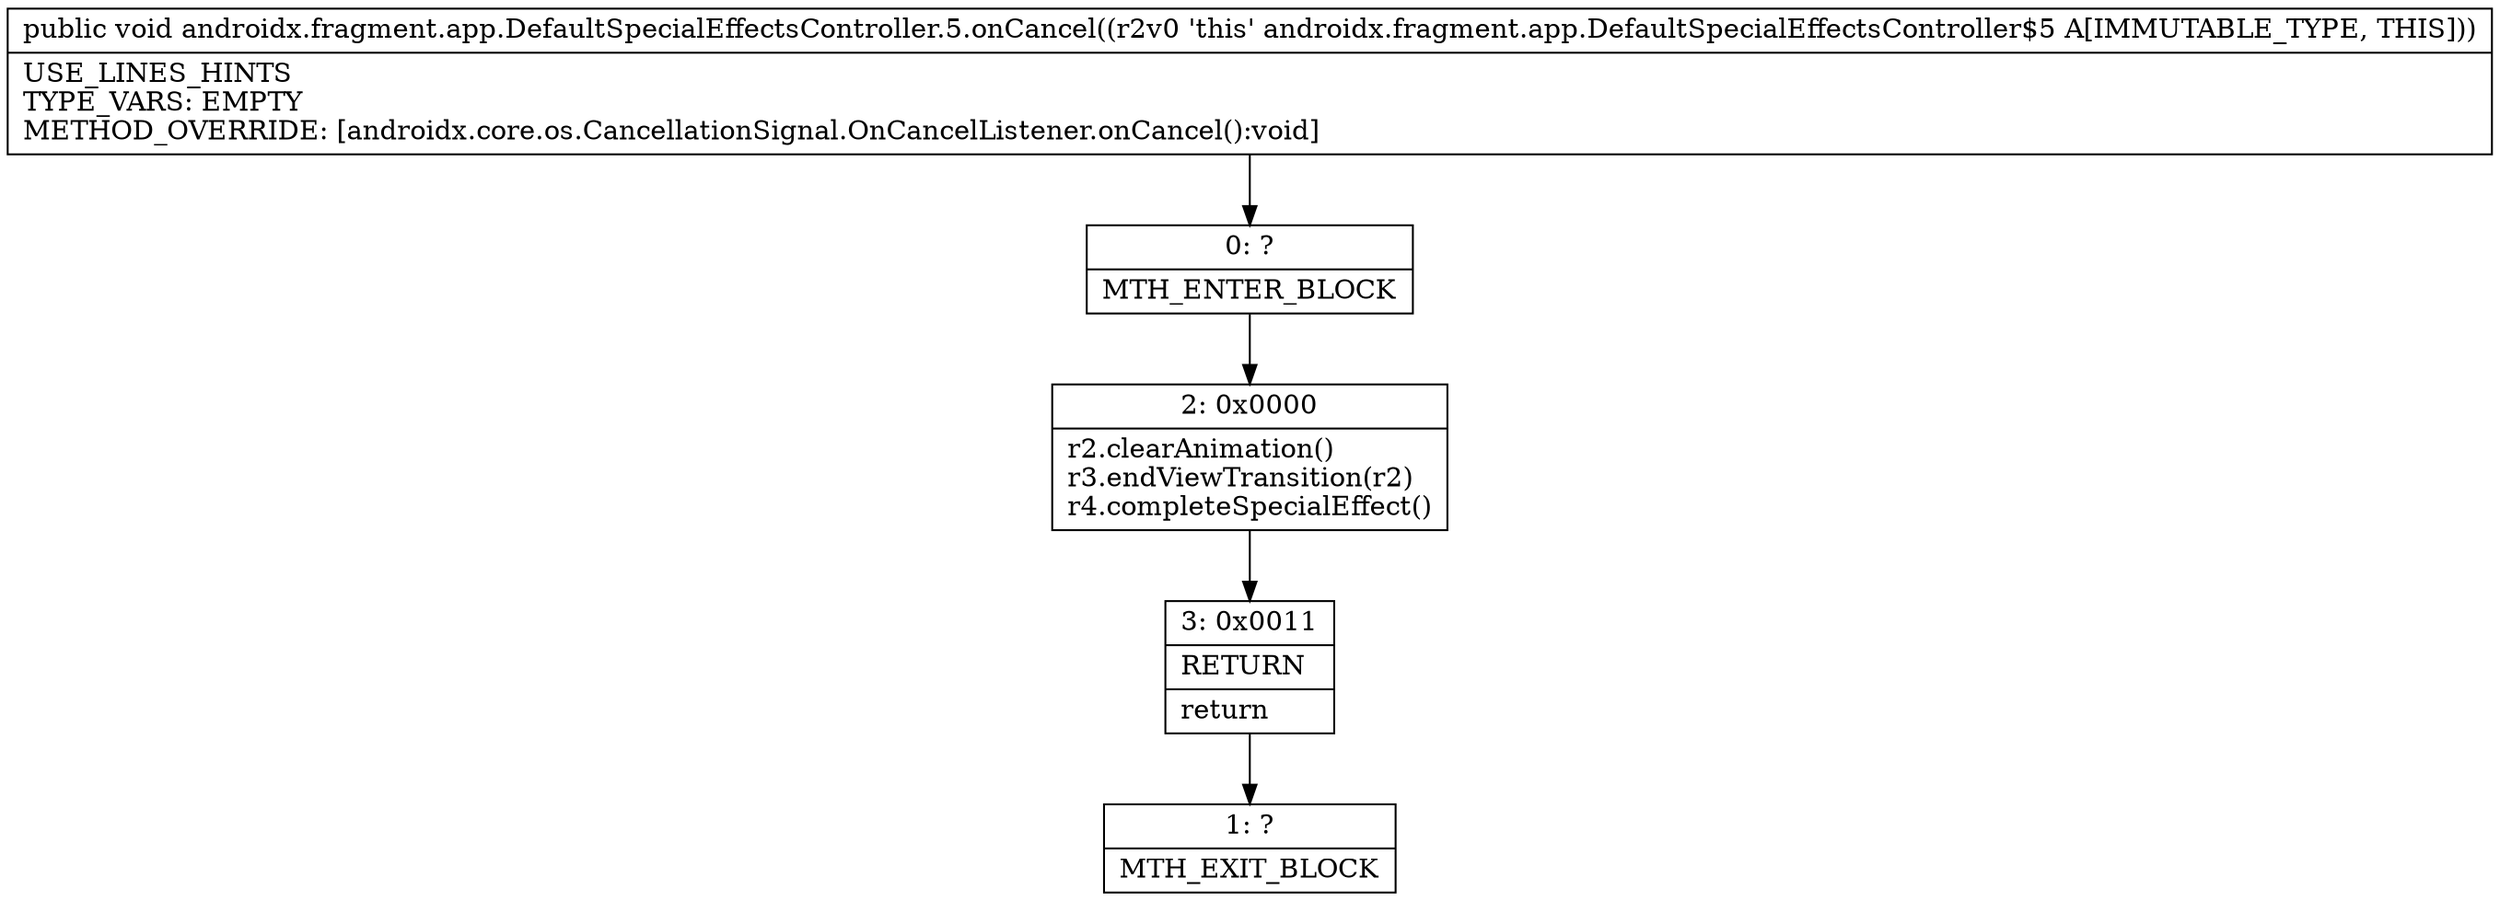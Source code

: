 digraph "CFG forandroidx.fragment.app.DefaultSpecialEffectsController.5.onCancel()V" {
Node_0 [shape=record,label="{0\:\ ?|MTH_ENTER_BLOCK\l}"];
Node_2 [shape=record,label="{2\:\ 0x0000|r2.clearAnimation()\lr3.endViewTransition(r2)\lr4.completeSpecialEffect()\l}"];
Node_3 [shape=record,label="{3\:\ 0x0011|RETURN\l|return\l}"];
Node_1 [shape=record,label="{1\:\ ?|MTH_EXIT_BLOCK\l}"];
MethodNode[shape=record,label="{public void androidx.fragment.app.DefaultSpecialEffectsController.5.onCancel((r2v0 'this' androidx.fragment.app.DefaultSpecialEffectsController$5 A[IMMUTABLE_TYPE, THIS]))  | USE_LINES_HINTS\lTYPE_VARS: EMPTY\lMETHOD_OVERRIDE: [androidx.core.os.CancellationSignal.OnCancelListener.onCancel():void]\l}"];
MethodNode -> Node_0;Node_0 -> Node_2;
Node_2 -> Node_3;
Node_3 -> Node_1;
}

